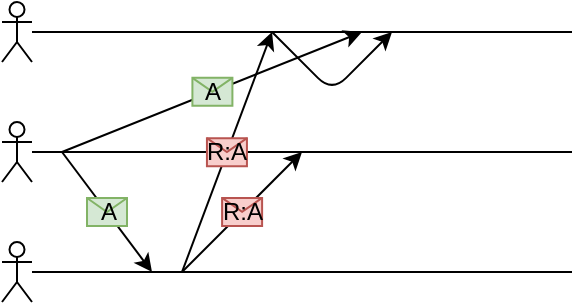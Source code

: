 <mxfile version="15.1.3" type="device" pages="4"><diagram id="aXL-fSnY1vCYU4t0eZZc" name="causal_inversion"><mxGraphModel dx="1106" dy="807" grid="1" gridSize="10" guides="1" tooltips="1" connect="1" arrows="1" fold="1" page="1" pageScale="1" pageWidth="583" pageHeight="413" math="0" shadow="0"><root><mxCell id="0"/><mxCell id="1" parent="0"/><mxCell id="RU27EEWxE5Kz_wKuUPTf-1" value="" style="group" parent="1" vertex="1" connectable="0"><mxGeometry x="30" y="70" width="285" height="150" as="geometry"/></mxCell><mxCell id="HOGQgftxvfHG-K1m0OaL-1" value="" style="endArrow=none;html=1;" parent="RU27EEWxE5Kz_wKuUPTf-1" edge="1"><mxGeometry width="50" height="50" relative="1" as="geometry"><mxPoint x="15" y="15" as="sourcePoint"/><mxPoint x="285" y="15" as="targetPoint"/></mxGeometry></mxCell><mxCell id="HOGQgftxvfHG-K1m0OaL-2" value="" style="endArrow=none;html=1;" parent="RU27EEWxE5Kz_wKuUPTf-1" edge="1"><mxGeometry width="50" height="50" relative="1" as="geometry"><mxPoint x="15" y="75" as="sourcePoint"/><mxPoint x="285" y="75" as="targetPoint"/></mxGeometry></mxCell><mxCell id="HOGQgftxvfHG-K1m0OaL-3" value="" style="endArrow=none;html=1;" parent="RU27EEWxE5Kz_wKuUPTf-1" edge="1"><mxGeometry width="50" height="50" relative="1" as="geometry"><mxPoint x="15" y="135" as="sourcePoint"/><mxPoint x="285" y="135" as="targetPoint"/></mxGeometry></mxCell><mxCell id="HOGQgftxvfHG-K1m0OaL-6" value="" style="shape=umlActor;verticalLabelPosition=bottom;verticalAlign=top;html=1;outlineConnect=0;" parent="RU27EEWxE5Kz_wKuUPTf-1" vertex="1"><mxGeometry width="15" height="30" as="geometry"/></mxCell><mxCell id="HOGQgftxvfHG-K1m0OaL-7" value="" style="shape=umlActor;verticalLabelPosition=bottom;verticalAlign=top;html=1;outlineConnect=0;" parent="RU27EEWxE5Kz_wKuUPTf-1" vertex="1"><mxGeometry y="120" width="15" height="30" as="geometry"/></mxCell><mxCell id="HOGQgftxvfHG-K1m0OaL-8" value="" style="shape=umlActor;verticalLabelPosition=bottom;verticalAlign=top;html=1;outlineConnect=0;" parent="RU27EEWxE5Kz_wKuUPTf-1" vertex="1"><mxGeometry y="60" width="15" height="30" as="geometry"/></mxCell><mxCell id="HOGQgftxvfHG-K1m0OaL-10" value="" style="endArrow=classic;html=1;" parent="RU27EEWxE5Kz_wKuUPTf-1" edge="1"><mxGeometry relative="1" as="geometry"><mxPoint x="30" y="75" as="sourcePoint"/><mxPoint x="180" y="15" as="targetPoint"/></mxGeometry></mxCell><mxCell id="HOGQgftxvfHG-K1m0OaL-11" value="A" style="shape=message;html=1;outlineConnect=0;fillColor=#d5e8d4;strokeColor=#82b366;" parent="HOGQgftxvfHG-K1m0OaL-10" vertex="1"><mxGeometry width="20" height="14" relative="1" as="geometry"><mxPoint x="-10" y="-7" as="offset"/></mxGeometry></mxCell><mxCell id="HOGQgftxvfHG-K1m0OaL-12" value="" style="endArrow=classic;html=1;" parent="RU27EEWxE5Kz_wKuUPTf-1" edge="1"><mxGeometry relative="1" as="geometry"><mxPoint x="30" y="75" as="sourcePoint"/><mxPoint x="75" y="135" as="targetPoint"/></mxGeometry></mxCell><mxCell id="HOGQgftxvfHG-K1m0OaL-13" value="A" style="shape=message;html=1;outlineConnect=0;fillColor=#d5e8d4;strokeColor=#82b366;" parent="HOGQgftxvfHG-K1m0OaL-12" vertex="1"><mxGeometry width="20" height="14" relative="1" as="geometry"><mxPoint x="-10" y="-7" as="offset"/></mxGeometry></mxCell><mxCell id="HOGQgftxvfHG-K1m0OaL-14" value="" style="endArrow=classic;html=1;" parent="RU27EEWxE5Kz_wKuUPTf-1" edge="1"><mxGeometry relative="1" as="geometry"><mxPoint x="90" y="135" as="sourcePoint"/><mxPoint x="150" y="75" as="targetPoint"/></mxGeometry></mxCell><mxCell id="HOGQgftxvfHG-K1m0OaL-15" value="R:A" style="shape=message;html=1;outlineConnect=0;fillColor=#f8cecc;strokeColor=#b85450;" parent="HOGQgftxvfHG-K1m0OaL-14" vertex="1"><mxGeometry width="20" height="14" relative="1" as="geometry"><mxPoint x="-10" y="-7" as="offset"/></mxGeometry></mxCell><mxCell id="HOGQgftxvfHG-K1m0OaL-16" value="" style="endArrow=classic;html=1;" parent="RU27EEWxE5Kz_wKuUPTf-1" edge="1"><mxGeometry relative="1" as="geometry"><mxPoint x="90" y="135" as="sourcePoint"/><mxPoint x="135" y="15" as="targetPoint"/></mxGeometry></mxCell><mxCell id="HOGQgftxvfHG-K1m0OaL-17" value="R:A" style="shape=message;html=1;outlineConnect=0;fillColor=#f8cecc;strokeColor=#b85450;" parent="HOGQgftxvfHG-K1m0OaL-16" vertex="1"><mxGeometry width="20" height="14" relative="1" as="geometry"><mxPoint x="-10" y="-7" as="offset"/></mxGeometry></mxCell><mxCell id="HOGQgftxvfHG-K1m0OaL-18" value="" style="endArrow=classic;html=1;" parent="RU27EEWxE5Kz_wKuUPTf-1" edge="1"><mxGeometry width="50" height="50" relative="1" as="geometry"><mxPoint x="135" y="15" as="sourcePoint"/><mxPoint x="195" y="15" as="targetPoint"/><Array as="points"><mxPoint x="165" y="45"/></Array></mxGeometry></mxCell></root></mxGraphModel></diagram><diagram id="L5-LpOZDYPyABEC0YGd6" name="state_machine_rep"><mxGraphModel dx="2066" dy="905" grid="1" gridSize="10" guides="1" tooltips="1" connect="1" arrows="1" fold="1" page="1" pageScale="1" pageWidth="583" pageHeight="413" math="0" shadow="0"><root><mxCell id="8Zw4oxYm0BEPTpI5ZilU-0"/><mxCell id="8Zw4oxYm0BEPTpI5ZilU-1" parent="8Zw4oxYm0BEPTpI5ZilU-0"/><mxCell id="UfHrrKTZPttFB0l99gCn-1" value="" style="shape=actor;whiteSpace=wrap;html=1;" parent="8Zw4oxYm0BEPTpI5ZilU-1" vertex="1"><mxGeometry x="30" y="20" width="25.333" height="38" as="geometry"/></mxCell><mxCell id="UfHrrKTZPttFB0l99gCn-2" value="" style="shape=actor;whiteSpace=wrap;html=1;" parent="8Zw4oxYm0BEPTpI5ZilU-1" vertex="1"><mxGeometry x="30" y="70.667" width="25.333" height="38" as="geometry"/></mxCell><mxCell id="UfHrrKTZPttFB0l99gCn-5" value="" style="shape=actor;whiteSpace=wrap;html=1;" parent="8Zw4oxYm0BEPTpI5ZilU-1" vertex="1"><mxGeometry x="30" y="121.017" width="25.333" height="38" as="geometry"/></mxCell><mxCell id="UfHrrKTZPttFB0l99gCn-6" value="" style="shape=actor;whiteSpace=wrap;html=1;" parent="8Zw4oxYm0BEPTpI5ZilU-1" vertex="1"><mxGeometry x="30" y="172" width="25.333" height="38" as="geometry"/></mxCell><mxCell id="UfHrrKTZPttFB0l99gCn-7" value="" style="shape=cylinder3;whiteSpace=wrap;boundedLbl=1;backgroundOutline=1;size=15;rotation=90;html=1;" parent="8Zw4oxYm0BEPTpI5ZilU-1" vertex="1"><mxGeometry x="176.933" y="64.333" width="38" height="120.333" as="geometry"/></mxCell><mxCell id="UfHrrKTZPttFB0l99gCn-8" value="" style="endArrow=classic;html=1;edgeStyle=entityRelationEdgeStyle;" parent="8Zw4oxYm0BEPTpI5ZilU-1" edge="1"><mxGeometry x="30" y="20" width="50" height="50" as="geometry"><mxPoint x="61.667" y="203.667" as="sourcePoint"/><mxPoint x="131.333" y="127.667" as="targetPoint"/></mxGeometry></mxCell><mxCell id="UfHrrKTZPttFB0l99gCn-9" value="" style="endArrow=classic;html=1;edgeStyle=entityRelationEdgeStyle;" parent="8Zw4oxYm0BEPTpI5ZilU-1" edge="1"><mxGeometry x="30" y="20" width="50" height="50" as="geometry"><mxPoint x="61.667" y="146.667" as="sourcePoint"/><mxPoint x="131.333" y="115" as="targetPoint"/></mxGeometry></mxCell><mxCell id="UfHrrKTZPttFB0l99gCn-10" value="" style="endArrow=classic;html=1;edgeStyle=entityRelationEdgeStyle;" parent="8Zw4oxYm0BEPTpI5ZilU-1" edge="1"><mxGeometry x="30" y="20" width="50" height="50" as="geometry"><mxPoint x="61.667" y="89.667" as="sourcePoint"/><mxPoint x="131.333" y="134" as="targetPoint"/></mxGeometry></mxCell><mxCell id="UfHrrKTZPttFB0l99gCn-11" value="" style="endArrow=classic;html=1;edgeStyle=entityRelationEdgeStyle;" parent="8Zw4oxYm0BEPTpI5ZilU-1" edge="1"><mxGeometry x="30" y="20" width="50" height="50" as="geometry"><mxPoint x="61.667" y="45.333" as="sourcePoint"/><mxPoint x="131.333" y="121.333" as="targetPoint"/></mxGeometry></mxCell><mxCell id="UfHrrKTZPttFB0l99gCn-22" value="" style="html=1;verticalLabelPosition=bottom;align=center;labelBackgroundColor=#ffffff;verticalAlign=top;strokeWidth=2;strokeColor=#b85450;shadow=0;dashed=0;shape=mxgraph.ios7.icons.mail;fillColor=#f8cecc;" parent="8Zw4oxYm0BEPTpI5ZilU-1" vertex="1"><mxGeometry x="70" y="100" width="20" height="8.67" as="geometry"/></mxCell><mxCell id="UfHrrKTZPttFB0l99gCn-23" value="" style="html=1;verticalLabelPosition=bottom;align=center;labelBackgroundColor=#ffffff;verticalAlign=top;strokeWidth=2;strokeColor=#d79b00;shadow=0;dashed=0;shape=mxgraph.ios7.icons.mail;fillColor=#ffe6cc;" parent="8Zw4oxYm0BEPTpI5ZilU-1" vertex="1"><mxGeometry x="100" y="49.33" width="20" height="8.67" as="geometry"/></mxCell><mxCell id="UfHrrKTZPttFB0l99gCn-25" value="" style="html=1;verticalLabelPosition=bottom;align=center;labelBackgroundColor=#ffffff;verticalAlign=top;strokeWidth=2;strokeColor=#82b366;shadow=0;dashed=0;shape=mxgraph.ios7.icons.mail;fillColor=#d5e8d4;" parent="8Zw4oxYm0BEPTpI5ZilU-1" vertex="1"><mxGeometry x="70" y="150.35" width="20" height="8.67" as="geometry"/></mxCell><mxCell id="UfHrrKTZPttFB0l99gCn-26" value="" style="html=1;verticalLabelPosition=bottom;align=center;labelBackgroundColor=#ffffff;verticalAlign=top;strokeWidth=2;strokeColor=#0080F0;shadow=0;dashed=0;shape=mxgraph.ios7.icons.mail;" parent="8Zw4oxYm0BEPTpI5ZilU-1" vertex="1"><mxGeometry x="100" y="172" width="20" height="8.67" as="geometry"/></mxCell><mxCell id="UfHrrKTZPttFB0l99gCn-27" value="" style="html=1;verticalLabelPosition=bottom;align=center;labelBackgroundColor=#ffffff;verticalAlign=top;strokeWidth=2;strokeColor=#0080F0;shadow=0;dashed=0;shape=mxgraph.ios7.icons.mail;" parent="8Zw4oxYm0BEPTpI5ZilU-1" vertex="1"><mxGeometry x="340" y="120.17" width="20" height="8.67" as="geometry"/></mxCell><mxCell id="UfHrrKTZPttFB0l99gCn-28" value="" style="html=1;verticalLabelPosition=bottom;align=center;labelBackgroundColor=#ffffff;verticalAlign=top;strokeWidth=2;strokeColor=#82b366;shadow=0;dashed=0;shape=mxgraph.ios7.icons.mail;fillColor=#d5e8d4;" parent="8Zw4oxYm0BEPTpI5ZilU-1" vertex="1"><mxGeometry x="310" y="121.02" width="20" height="8.67" as="geometry"/></mxCell><mxCell id="UfHrrKTZPttFB0l99gCn-29" value="" style="html=1;verticalLabelPosition=bottom;align=center;labelBackgroundColor=#ffffff;verticalAlign=top;strokeWidth=2;strokeColor=#b85450;shadow=0;dashed=0;shape=mxgraph.ios7.icons.mail;fillColor=#f8cecc;" parent="8Zw4oxYm0BEPTpI5ZilU-1" vertex="1"><mxGeometry x="250" y="120.17" width="20" height="8.67" as="geometry"/></mxCell><mxCell id="UfHrrKTZPttFB0l99gCn-30" value="" style="html=1;verticalLabelPosition=bottom;align=center;labelBackgroundColor=#ffffff;verticalAlign=top;strokeWidth=2;strokeColor=#d79b00;shadow=0;dashed=0;shape=mxgraph.ios7.icons.mail;fillColor=#ffe6cc;" parent="8Zw4oxYm0BEPTpI5ZilU-1" vertex="1"><mxGeometry x="280" y="121.02" width="20" height="8.67" as="geometry"/></mxCell><mxCell id="UfHrrKTZPttFB0l99gCn-61" value="" style="group" parent="8Zw4oxYm0BEPTpI5ZilU-1" vertex="1" connectable="0"><mxGeometry x="480" y="180" width="67.92" height="78" as="geometry"/></mxCell><mxCell id="UfHrrKTZPttFB0l99gCn-37" value="" style="ellipse;strokeWidth=1;strokeColor=#66FF66;container=0;" parent="UfHrrKTZPttFB0l99gCn-61" vertex="1"><mxGeometry x="28.483" width="13.146" height="13.146" as="geometry"/></mxCell><mxCell id="UfHrrKTZPttFB0l99gCn-38" value="" style="ellipse;html=1;shape=endState;strokeColor=#66FF66;container=0;" parent="UfHrrKTZPttFB0l99gCn-61" vertex="1"><mxGeometry x="30.674" y="64.854" width="13.146" height="13.146" as="geometry"/></mxCell><mxCell id="UfHrrKTZPttFB0l99gCn-39" value="" style="ellipse;strokeColor=#66FF66;container=0;" parent="UfHrrKTZPttFB0l99gCn-61" vertex="1"><mxGeometry x="28.483" y="25.416" width="13.146" height="13.146" as="geometry"/></mxCell><mxCell id="UfHrrKTZPttFB0l99gCn-40" style="rounded=0;orthogonalLoop=1;jettySize=auto;html=1;exitX=0.5;exitY=1;exitDx=0;exitDy=0;entryX=0.5;entryY=0;entryDx=0;entryDy=0;strokeWidth=1;strokeColor=#66FF66;" parent="UfHrrKTZPttFB0l99gCn-61" source="UfHrrKTZPttFB0l99gCn-37" target="UfHrrKTZPttFB0l99gCn-39" edge="1"><mxGeometry as="geometry"/></mxCell><mxCell id="UfHrrKTZPttFB0l99gCn-41" value="" style="ellipse;strokeColor=#66FF66;container=0;" parent="UfHrrKTZPttFB0l99gCn-61" vertex="1"><mxGeometry y="34.18" width="13.146" height="13.146" as="geometry"/></mxCell><mxCell id="UfHrrKTZPttFB0l99gCn-42" style="edgeStyle=none;rounded=0;orthogonalLoop=1;jettySize=auto;html=1;exitX=0;exitY=0.5;exitDx=0;exitDy=0;entryX=1;entryY=0.5;entryDx=0;entryDy=0;strokeWidth=1;strokeColor=#66FF66;" parent="UfHrrKTZPttFB0l99gCn-61" source="UfHrrKTZPttFB0l99gCn-39" target="UfHrrKTZPttFB0l99gCn-41" edge="1"><mxGeometry as="geometry"/></mxCell><mxCell id="UfHrrKTZPttFB0l99gCn-47" style="edgeStyle=none;rounded=0;orthogonalLoop=1;jettySize=auto;html=1;exitX=1;exitY=1;exitDx=0;exitDy=0;entryX=0;entryY=0.5;entryDx=0;entryDy=0;strokeWidth=1;strokeColor=#66FF66;" parent="UfHrrKTZPttFB0l99gCn-61" source="UfHrrKTZPttFB0l99gCn-43" target="UfHrrKTZPttFB0l99gCn-38" edge="1"><mxGeometry as="geometry"/></mxCell><mxCell id="UfHrrKTZPttFB0l99gCn-43" value="" style="ellipse;strokeColor=#66FF66;container=0;" parent="UfHrrKTZPttFB0l99gCn-61" vertex="1"><mxGeometry x="4.382" y="56.09" width="13.146" height="13.146" as="geometry"/></mxCell><mxCell id="UfHrrKTZPttFB0l99gCn-44" style="edgeStyle=none;rounded=0;orthogonalLoop=1;jettySize=auto;html=1;exitX=0.5;exitY=1;exitDx=0;exitDy=0;entryX=0.5;entryY=0;entryDx=0;entryDy=0;strokeWidth=1;strokeColor=#66FF66;" parent="UfHrrKTZPttFB0l99gCn-61" source="UfHrrKTZPttFB0l99gCn-41" target="UfHrrKTZPttFB0l99gCn-43" edge="1"><mxGeometry as="geometry"/></mxCell><mxCell id="UfHrrKTZPttFB0l99gCn-48" style="edgeStyle=none;rounded=0;orthogonalLoop=1;jettySize=auto;html=1;exitX=0.5;exitY=1;exitDx=0;exitDy=0;entryX=0.5;entryY=0;entryDx=0;entryDy=0;strokeWidth=1;strokeColor=#66FF66;" parent="UfHrrKTZPttFB0l99gCn-61" source="UfHrrKTZPttFB0l99gCn-45" target="UfHrrKTZPttFB0l99gCn-38" edge="1"><mxGeometry as="geometry"/></mxCell><mxCell id="UfHrrKTZPttFB0l99gCn-45" value="" style="ellipse;strokeColor=#66FF66;container=0;" parent="UfHrrKTZPttFB0l99gCn-61" vertex="1"><mxGeometry x="30.674" y="42.944" width="13.146" height="13.146" as="geometry"/></mxCell><mxCell id="UfHrrKTZPttFB0l99gCn-46" style="edgeStyle=none;rounded=0;orthogonalLoop=1;jettySize=auto;html=1;exitX=1;exitY=0.5;exitDx=0;exitDy=0;entryX=0;entryY=0.5;entryDx=0;entryDy=0;strokeWidth=1;strokeColor=#66FF66;" parent="UfHrrKTZPttFB0l99gCn-61" source="UfHrrKTZPttFB0l99gCn-41" target="UfHrrKTZPttFB0l99gCn-45" edge="1"><mxGeometry as="geometry"/></mxCell><mxCell id="UfHrrKTZPttFB0l99gCn-54" style="edgeStyle=orthogonalEdgeStyle;rounded=0;orthogonalLoop=1;jettySize=auto;html=1;exitX=1;exitY=0;exitDx=0;exitDy=0;entryX=1;entryY=0;entryDx=0;entryDy=0;strokeWidth=1;curved=1;strokeColor=#66FF66;" parent="UfHrrKTZPttFB0l99gCn-61" source="UfHrrKTZPttFB0l99gCn-49" target="UfHrrKTZPttFB0l99gCn-39" edge="1"><mxGeometry as="geometry"><Array as="points"><mxPoint x="66.167" y="27.169"/></Array></mxGeometry></mxCell><mxCell id="UfHrrKTZPttFB0l99gCn-49" value="" style="ellipse;strokeColor=#66FF66;container=0;" parent="UfHrrKTZPttFB0l99gCn-61" vertex="1"><mxGeometry x="54.774" y="51.708" width="13.146" height="13.146" as="geometry"/></mxCell><mxCell id="UfHrrKTZPttFB0l99gCn-52" style="edgeStyle=orthogonalEdgeStyle;curved=1;rounded=0;orthogonalLoop=1;jettySize=auto;html=1;exitX=1;exitY=0.5;exitDx=0;exitDy=0;entryX=0.5;entryY=0;entryDx=0;entryDy=0;strokeWidth=1;strokeColor=#66FF66;" parent="UfHrrKTZPttFB0l99gCn-61" source="UfHrrKTZPttFB0l99gCn-39" target="UfHrrKTZPttFB0l99gCn-49" edge="1"><mxGeometry as="geometry"/></mxCell><mxCell id="UfHrrKTZPttFB0l99gCn-51" style="rounded=0;orthogonalLoop=1;jettySize=auto;html=1;exitX=1;exitY=1;exitDx=0;exitDy=0;entryX=0;entryY=0.5;entryDx=0;entryDy=0;strokeWidth=1;strokeColor=#66FF66;" parent="UfHrrKTZPttFB0l99gCn-61" source="UfHrrKTZPttFB0l99gCn-45" target="UfHrrKTZPttFB0l99gCn-49" edge="1"><mxGeometry as="geometry"/></mxCell><mxCell id="UfHrrKTZPttFB0l99gCn-50" style="edgeStyle=orthogonalEdgeStyle;rounded=0;orthogonalLoop=1;jettySize=auto;html=1;exitX=1;exitY=0.5;exitDx=0;exitDy=0;entryX=1;entryY=0;entryDx=0;entryDy=0;strokeWidth=1;curved=1;strokeColor=#66FF66;" parent="UfHrrKTZPttFB0l99gCn-61" source="UfHrrKTZPttFB0l99gCn-45" target="UfHrrKTZPttFB0l99gCn-45" edge="1"><mxGeometry as="geometry"><Array as="points"><mxPoint x="52.583" y="49.517"/><mxPoint x="52.583" y="44.697"/></Array></mxGeometry></mxCell><mxCell id="UfHrrKTZPttFB0l99gCn-99" value="" style="group" parent="8Zw4oxYm0BEPTpI5ZilU-1" vertex="1" connectable="0"><mxGeometry x="480" y="90" width="67.92" height="78" as="geometry"/></mxCell><mxCell id="UfHrrKTZPttFB0l99gCn-64" value="" style="ellipse;strokeWidth=1;container=0;strokeColor=#FF0D1D;" parent="UfHrrKTZPttFB0l99gCn-99" vertex="1"><mxGeometry x="28.483" width="13.146" height="13.146" as="geometry"/></mxCell><mxCell id="UfHrrKTZPttFB0l99gCn-65" value="" style="ellipse;html=1;shape=endState;container=0;strokeColor=#FF0D1D;" parent="UfHrrKTZPttFB0l99gCn-99" vertex="1"><mxGeometry x="30.674" y="64.854" width="13.146" height="13.146" as="geometry"/></mxCell><mxCell id="UfHrrKTZPttFB0l99gCn-66" value="" style="ellipse;container=0;strokeColor=#FF0D1D;" parent="UfHrrKTZPttFB0l99gCn-99" vertex="1"><mxGeometry x="28.483" y="25.416" width="13.146" height="13.146" as="geometry"/></mxCell><mxCell id="UfHrrKTZPttFB0l99gCn-67" style="rounded=0;orthogonalLoop=1;jettySize=auto;html=1;exitX=0.5;exitY=1;exitDx=0;exitDy=0;entryX=0.5;entryY=0;entryDx=0;entryDy=0;strokeWidth=1;strokeColor=#FF0D1D;" parent="UfHrrKTZPttFB0l99gCn-99" source="UfHrrKTZPttFB0l99gCn-64" target="UfHrrKTZPttFB0l99gCn-66" edge="1"><mxGeometry as="geometry"/></mxCell><mxCell id="UfHrrKTZPttFB0l99gCn-68" value="" style="ellipse;container=0;strokeColor=#FF0D1D;" parent="UfHrrKTZPttFB0l99gCn-99" vertex="1"><mxGeometry y="34.18" width="13.146" height="13.146" as="geometry"/></mxCell><mxCell id="UfHrrKTZPttFB0l99gCn-69" style="edgeStyle=none;rounded=0;orthogonalLoop=1;jettySize=auto;html=1;exitX=0;exitY=0.5;exitDx=0;exitDy=0;entryX=1;entryY=0.5;entryDx=0;entryDy=0;strokeWidth=1;strokeColor=#FF0D1D;" parent="UfHrrKTZPttFB0l99gCn-99" source="UfHrrKTZPttFB0l99gCn-66" target="UfHrrKTZPttFB0l99gCn-68" edge="1"><mxGeometry as="geometry"/></mxCell><mxCell id="UfHrrKTZPttFB0l99gCn-70" style="edgeStyle=none;rounded=0;orthogonalLoop=1;jettySize=auto;html=1;exitX=1;exitY=1;exitDx=0;exitDy=0;entryX=0;entryY=0.5;entryDx=0;entryDy=0;strokeWidth=1;strokeColor=#FF0D1D;" parent="UfHrrKTZPttFB0l99gCn-99" source="UfHrrKTZPttFB0l99gCn-71" target="UfHrrKTZPttFB0l99gCn-65" edge="1"><mxGeometry as="geometry"/></mxCell><mxCell id="UfHrrKTZPttFB0l99gCn-71" value="" style="ellipse;container=0;strokeColor=#FF0D1D;" parent="UfHrrKTZPttFB0l99gCn-99" vertex="1"><mxGeometry x="4.382" y="56.09" width="13.146" height="13.146" as="geometry"/></mxCell><mxCell id="UfHrrKTZPttFB0l99gCn-72" style="edgeStyle=none;rounded=0;orthogonalLoop=1;jettySize=auto;html=1;exitX=0.5;exitY=1;exitDx=0;exitDy=0;entryX=0.5;entryY=0;entryDx=0;entryDy=0;strokeWidth=1;strokeColor=#FF0D1D;" parent="UfHrrKTZPttFB0l99gCn-99" source="UfHrrKTZPttFB0l99gCn-68" target="UfHrrKTZPttFB0l99gCn-71" edge="1"><mxGeometry as="geometry"/></mxCell><mxCell id="UfHrrKTZPttFB0l99gCn-73" style="edgeStyle=none;rounded=0;orthogonalLoop=1;jettySize=auto;html=1;exitX=0.5;exitY=1;exitDx=0;exitDy=0;entryX=0.5;entryY=0;entryDx=0;entryDy=0;strokeWidth=1;strokeColor=#FF0D1D;" parent="UfHrrKTZPttFB0l99gCn-99" source="UfHrrKTZPttFB0l99gCn-74" target="UfHrrKTZPttFB0l99gCn-65" edge="1"><mxGeometry as="geometry"/></mxCell><mxCell id="UfHrrKTZPttFB0l99gCn-74" value="" style="ellipse;container=0;strokeColor=#FF0D1D;" parent="UfHrrKTZPttFB0l99gCn-99" vertex="1"><mxGeometry x="30.674" y="42.944" width="13.146" height="13.146" as="geometry"/></mxCell><mxCell id="UfHrrKTZPttFB0l99gCn-75" style="edgeStyle=none;rounded=0;orthogonalLoop=1;jettySize=auto;html=1;exitX=1;exitY=0.5;exitDx=0;exitDy=0;entryX=0;entryY=0.5;entryDx=0;entryDy=0;strokeWidth=1;strokeColor=#FF0D1D;" parent="UfHrrKTZPttFB0l99gCn-99" source="UfHrrKTZPttFB0l99gCn-68" target="UfHrrKTZPttFB0l99gCn-74" edge="1"><mxGeometry as="geometry"/></mxCell><mxCell id="UfHrrKTZPttFB0l99gCn-76" style="edgeStyle=orthogonalEdgeStyle;rounded=0;orthogonalLoop=1;jettySize=auto;html=1;exitX=1;exitY=0;exitDx=0;exitDy=0;entryX=1;entryY=0;entryDx=0;entryDy=0;strokeWidth=1;curved=1;strokeColor=#FF0D1D;" parent="UfHrrKTZPttFB0l99gCn-99" source="UfHrrKTZPttFB0l99gCn-77" target="UfHrrKTZPttFB0l99gCn-66" edge="1"><mxGeometry as="geometry"><Array as="points"><mxPoint x="66.167" y="27.169"/></Array></mxGeometry></mxCell><mxCell id="UfHrrKTZPttFB0l99gCn-77" value="" style="ellipse;container=0;strokeColor=#FF0D1D;" parent="UfHrrKTZPttFB0l99gCn-99" vertex="1"><mxGeometry x="54.774" y="51.708" width="13.146" height="13.146" as="geometry"/></mxCell><mxCell id="UfHrrKTZPttFB0l99gCn-78" style="edgeStyle=orthogonalEdgeStyle;curved=1;rounded=0;orthogonalLoop=1;jettySize=auto;html=1;exitX=1;exitY=0.5;exitDx=0;exitDy=0;entryX=0.5;entryY=0;entryDx=0;entryDy=0;strokeWidth=1;strokeColor=#FF0D1D;" parent="UfHrrKTZPttFB0l99gCn-99" source="UfHrrKTZPttFB0l99gCn-66" target="UfHrrKTZPttFB0l99gCn-77" edge="1"><mxGeometry as="geometry"/></mxCell><mxCell id="UfHrrKTZPttFB0l99gCn-79" style="rounded=0;orthogonalLoop=1;jettySize=auto;html=1;exitX=1;exitY=1;exitDx=0;exitDy=0;entryX=0;entryY=0.5;entryDx=0;entryDy=0;strokeWidth=1;strokeColor=#FF0D1D;" parent="UfHrrKTZPttFB0l99gCn-99" source="UfHrrKTZPttFB0l99gCn-74" target="UfHrrKTZPttFB0l99gCn-77" edge="1"><mxGeometry as="geometry"/></mxCell><mxCell id="UfHrrKTZPttFB0l99gCn-80" style="edgeStyle=orthogonalEdgeStyle;rounded=0;orthogonalLoop=1;jettySize=auto;html=1;exitX=1;exitY=0.5;exitDx=0;exitDy=0;entryX=1;entryY=0;entryDx=0;entryDy=0;strokeWidth=1;curved=1;strokeColor=#FF0D1D;" parent="UfHrrKTZPttFB0l99gCn-99" source="UfHrrKTZPttFB0l99gCn-74" target="UfHrrKTZPttFB0l99gCn-74" edge="1"><mxGeometry as="geometry"><Array as="points"><mxPoint x="52.583" y="49.517"/><mxPoint x="52.583" y="44.697"/></Array></mxGeometry></mxCell><mxCell id="UfHrrKTZPttFB0l99gCn-82" value="" style="ellipse;strokeWidth=1;container=0;strokeColor=#3333FF;" parent="8Zw4oxYm0BEPTpI5ZilU-1" vertex="1"><mxGeometry x="508.483" width="13.146" height="13.146" as="geometry"/></mxCell><mxCell id="UfHrrKTZPttFB0l99gCn-83" value="" style="ellipse;html=1;shape=endState;container=0;strokeColor=#3333FF;" parent="8Zw4oxYm0BEPTpI5ZilU-1" vertex="1"><mxGeometry x="510.674" y="64.854" width="13.146" height="13.146" as="geometry"/></mxCell><mxCell id="UfHrrKTZPttFB0l99gCn-84" value="" style="ellipse;container=0;strokeColor=#3333FF;" parent="8Zw4oxYm0BEPTpI5ZilU-1" vertex="1"><mxGeometry x="508.483" y="25.416" width="13.146" height="13.146" as="geometry"/></mxCell><mxCell id="UfHrrKTZPttFB0l99gCn-85" style="rounded=0;orthogonalLoop=1;jettySize=auto;html=1;exitX=0.5;exitY=1;exitDx=0;exitDy=0;entryX=0.5;entryY=0;entryDx=0;entryDy=0;strokeWidth=1;strokeColor=#3333FF;" parent="8Zw4oxYm0BEPTpI5ZilU-1" source="UfHrrKTZPttFB0l99gCn-82" target="UfHrrKTZPttFB0l99gCn-84" edge="1"><mxGeometry x="480" as="geometry"/></mxCell><mxCell id="UfHrrKTZPttFB0l99gCn-86" value="" style="ellipse;container=0;strokeColor=#3333FF;" parent="8Zw4oxYm0BEPTpI5ZilU-1" vertex="1"><mxGeometry x="480" y="34.18" width="13.146" height="13.146" as="geometry"/></mxCell><mxCell id="UfHrrKTZPttFB0l99gCn-87" style="edgeStyle=none;rounded=0;orthogonalLoop=1;jettySize=auto;html=1;exitX=0;exitY=0.5;exitDx=0;exitDy=0;entryX=1;entryY=0.5;entryDx=0;entryDy=0;strokeWidth=1;strokeColor=#3333FF;" parent="8Zw4oxYm0BEPTpI5ZilU-1" source="UfHrrKTZPttFB0l99gCn-84" target="UfHrrKTZPttFB0l99gCn-86" edge="1"><mxGeometry x="480" as="geometry"/></mxCell><mxCell id="UfHrrKTZPttFB0l99gCn-88" style="edgeStyle=none;rounded=0;orthogonalLoop=1;jettySize=auto;html=1;exitX=1;exitY=1;exitDx=0;exitDy=0;entryX=0;entryY=0.5;entryDx=0;entryDy=0;strokeWidth=1;strokeColor=#3333FF;" parent="8Zw4oxYm0BEPTpI5ZilU-1" source="UfHrrKTZPttFB0l99gCn-89" target="UfHrrKTZPttFB0l99gCn-83" edge="1"><mxGeometry x="480" as="geometry"/></mxCell><mxCell id="UfHrrKTZPttFB0l99gCn-89" value="" style="ellipse;container=0;strokeColor=#3333FF;" parent="8Zw4oxYm0BEPTpI5ZilU-1" vertex="1"><mxGeometry x="484.382" y="56.09" width="13.146" height="13.146" as="geometry"/></mxCell><mxCell id="UfHrrKTZPttFB0l99gCn-90" style="edgeStyle=none;rounded=0;orthogonalLoop=1;jettySize=auto;html=1;exitX=0.5;exitY=1;exitDx=0;exitDy=0;entryX=0.5;entryY=0;entryDx=0;entryDy=0;strokeWidth=1;strokeColor=#3333FF;" parent="8Zw4oxYm0BEPTpI5ZilU-1" source="UfHrrKTZPttFB0l99gCn-86" target="UfHrrKTZPttFB0l99gCn-89" edge="1"><mxGeometry x="480" as="geometry"/></mxCell><mxCell id="UfHrrKTZPttFB0l99gCn-91" style="edgeStyle=none;rounded=0;orthogonalLoop=1;jettySize=auto;html=1;exitX=0.5;exitY=1;exitDx=0;exitDy=0;entryX=0.5;entryY=0;entryDx=0;entryDy=0;strokeWidth=1;strokeColor=#3333FF;" parent="8Zw4oxYm0BEPTpI5ZilU-1" source="UfHrrKTZPttFB0l99gCn-92" target="UfHrrKTZPttFB0l99gCn-83" edge="1"><mxGeometry x="480" as="geometry"/></mxCell><mxCell id="UfHrrKTZPttFB0l99gCn-92" value="" style="ellipse;container=0;strokeColor=#3333FF;" parent="8Zw4oxYm0BEPTpI5ZilU-1" vertex="1"><mxGeometry x="510.674" y="42.944" width="13.146" height="13.146" as="geometry"/></mxCell><mxCell id="UfHrrKTZPttFB0l99gCn-93" style="edgeStyle=none;rounded=0;orthogonalLoop=1;jettySize=auto;html=1;exitX=1;exitY=0.5;exitDx=0;exitDy=0;entryX=0;entryY=0.5;entryDx=0;entryDy=0;strokeWidth=1;strokeColor=#3333FF;" parent="8Zw4oxYm0BEPTpI5ZilU-1" source="UfHrrKTZPttFB0l99gCn-86" target="UfHrrKTZPttFB0l99gCn-92" edge="1"><mxGeometry x="480" as="geometry"/></mxCell><mxCell id="UfHrrKTZPttFB0l99gCn-94" style="edgeStyle=orthogonalEdgeStyle;rounded=0;orthogonalLoop=1;jettySize=auto;html=1;exitX=1;exitY=0;exitDx=0;exitDy=0;entryX=1;entryY=0;entryDx=0;entryDy=0;strokeWidth=1;curved=1;strokeColor=#3333FF;" parent="8Zw4oxYm0BEPTpI5ZilU-1" source="UfHrrKTZPttFB0l99gCn-95" target="UfHrrKTZPttFB0l99gCn-84" edge="1"><mxGeometry x="480" as="geometry"><Array as="points"><mxPoint x="546.167" y="27.169"/></Array></mxGeometry></mxCell><mxCell id="UfHrrKTZPttFB0l99gCn-95" value="" style="ellipse;container=0;strokeColor=#3333FF;" parent="8Zw4oxYm0BEPTpI5ZilU-1" vertex="1"><mxGeometry x="534.774" y="51.708" width="13.146" height="13.146" as="geometry"/></mxCell><mxCell id="UfHrrKTZPttFB0l99gCn-96" style="edgeStyle=orthogonalEdgeStyle;curved=1;rounded=0;orthogonalLoop=1;jettySize=auto;html=1;exitX=1;exitY=0.5;exitDx=0;exitDy=0;entryX=0.5;entryY=0;entryDx=0;entryDy=0;strokeWidth=1;strokeColor=#3333FF;" parent="8Zw4oxYm0BEPTpI5ZilU-1" source="UfHrrKTZPttFB0l99gCn-84" target="UfHrrKTZPttFB0l99gCn-95" edge="1"><mxGeometry x="480" as="geometry"/></mxCell><mxCell id="UfHrrKTZPttFB0l99gCn-97" style="rounded=0;orthogonalLoop=1;jettySize=auto;html=1;exitX=1;exitY=1;exitDx=0;exitDy=0;entryX=0;entryY=0.5;entryDx=0;entryDy=0;strokeWidth=1;strokeColor=#3333FF;" parent="8Zw4oxYm0BEPTpI5ZilU-1" source="UfHrrKTZPttFB0l99gCn-92" target="UfHrrKTZPttFB0l99gCn-95" edge="1"><mxGeometry x="480" as="geometry"/></mxCell><mxCell id="UfHrrKTZPttFB0l99gCn-98" style="edgeStyle=orthogonalEdgeStyle;rounded=0;orthogonalLoop=1;jettySize=auto;html=1;exitX=1;exitY=0.5;exitDx=0;exitDy=0;entryX=1;entryY=0;entryDx=0;entryDy=0;strokeWidth=1;curved=1;strokeColor=#3333FF;" parent="8Zw4oxYm0BEPTpI5ZilU-1" source="UfHrrKTZPttFB0l99gCn-92" target="UfHrrKTZPttFB0l99gCn-92" edge="1"><mxGeometry x="480" as="geometry"><Array as="points"><mxPoint x="532.583" y="49.517"/><mxPoint x="532.583" y="44.697"/></Array></mxGeometry></mxCell><mxCell id="UfHrrKTZPttFB0l99gCn-31" value="" style="endArrow=classic;html=1;strokeWidth=2;edgeStyle=entityRelationEdgeStyle;" parent="8Zw4oxYm0BEPTpI5ZilU-1" edge="1"><mxGeometry x="370" y="80" width="50" height="50" as="geometry"><mxPoint x="370" y="129.5" as="sourcePoint"/><mxPoint x="470" y="40" as="targetPoint"/></mxGeometry></mxCell><mxCell id="UfHrrKTZPttFB0l99gCn-32" value="" style="endArrow=classic;html=1;strokeWidth=2;edgeStyle=entityRelationEdgeStyle;" parent="8Zw4oxYm0BEPTpI5ZilU-1" edge="1"><mxGeometry x="370" y="80" width="50" height="50" as="geometry"><mxPoint x="370" y="129.5" as="sourcePoint"/><mxPoint x="470" y="130" as="targetPoint"/></mxGeometry></mxCell><mxCell id="UfHrrKTZPttFB0l99gCn-34" value="" style="endArrow=classic;html=1;strokeWidth=2;edgeStyle=entityRelationEdgeStyle;" parent="8Zw4oxYm0BEPTpI5ZilU-1" edge="1"><mxGeometry x="370" y="80" width="50" height="50" as="geometry"><mxPoint x="370" y="129.5" as="sourcePoint"/><mxPoint x="470" y="220" as="targetPoint"/></mxGeometry></mxCell><mxCell id="-f05hxSjj-Bpgi3GwOW_-0" value="Multicast&lt;br&gt;Totalmente&lt;br&gt;Ordenado" style="text;html=1;align=center;verticalAlign=middle;resizable=0;points=[];autosize=1;" parent="8Zw4oxYm0BEPTpI5ZilU-1" vertex="1"><mxGeometry x="144.93" y="100.36" width="70" height="50" as="geometry"/></mxCell></root></mxGraphModel></diagram><diagram id="QiaAmuItz4-xj3PQ5Un0" name="causal ordering"><mxGraphModel dx="1106" dy="807" grid="1" gridSize="10" guides="1" tooltips="1" connect="1" arrows="1" fold="1" page="1" pageScale="1" pageWidth="850" pageHeight="1100" math="0" shadow="0"><root><mxCell id="CZyj1oqpwhwA5ngtoL-u-0"/><mxCell id="CZyj1oqpwhwA5ngtoL-u-1" parent="CZyj1oqpwhwA5ngtoL-u-0"/><mxCell id="CZyj1oqpwhwA5ngtoL-u-2" value="" style="group" parent="CZyj1oqpwhwA5ngtoL-u-1" vertex="1" connectable="0"><mxGeometry x="30" y="70" width="285" height="150" as="geometry"/></mxCell><mxCell id="CZyj1oqpwhwA5ngtoL-u-3" value="" style="endArrow=none;html=1;" parent="CZyj1oqpwhwA5ngtoL-u-2" edge="1"><mxGeometry width="50" height="50" relative="1" as="geometry"><mxPoint x="15" y="15" as="sourcePoint"/><mxPoint x="285" y="15" as="targetPoint"/></mxGeometry></mxCell><mxCell id="CZyj1oqpwhwA5ngtoL-u-4" value="" style="endArrow=none;html=1;" parent="CZyj1oqpwhwA5ngtoL-u-2" edge="1"><mxGeometry width="50" height="50" relative="1" as="geometry"><mxPoint x="15" y="75" as="sourcePoint"/><mxPoint x="285" y="75" as="targetPoint"/></mxGeometry></mxCell><mxCell id="CZyj1oqpwhwA5ngtoL-u-5" value="" style="endArrow=none;html=1;" parent="CZyj1oqpwhwA5ngtoL-u-2" edge="1"><mxGeometry width="50" height="50" relative="1" as="geometry"><mxPoint x="15" y="135" as="sourcePoint"/><mxPoint x="285" y="135" as="targetPoint"/></mxGeometry></mxCell><mxCell id="CZyj1oqpwhwA5ngtoL-u-6" value="" style="shape=umlActor;verticalLabelPosition=bottom;verticalAlign=top;html=1;outlineConnect=0;" parent="CZyj1oqpwhwA5ngtoL-u-2" vertex="1"><mxGeometry width="15" height="30" as="geometry"/></mxCell><mxCell id="CZyj1oqpwhwA5ngtoL-u-7" value="" style="shape=umlActor;verticalLabelPosition=bottom;verticalAlign=top;html=1;outlineConnect=0;" parent="CZyj1oqpwhwA5ngtoL-u-2" vertex="1"><mxGeometry y="120" width="15" height="30" as="geometry"/></mxCell><mxCell id="CZyj1oqpwhwA5ngtoL-u-8" value="" style="shape=umlActor;verticalLabelPosition=bottom;verticalAlign=top;html=1;outlineConnect=0;" parent="CZyj1oqpwhwA5ngtoL-u-2" vertex="1"><mxGeometry y="60" width="15" height="30" as="geometry"/></mxCell><mxCell id="CZyj1oqpwhwA5ngtoL-u-9" value="" style="endArrow=classic;html=1;" parent="CZyj1oqpwhwA5ngtoL-u-2" edge="1"><mxGeometry relative="1" as="geometry"><mxPoint x="30" y="75" as="sourcePoint"/><mxPoint x="180" y="15" as="targetPoint"/></mxGeometry></mxCell><mxCell id="CZyj1oqpwhwA5ngtoL-u-10" value="A" style="shape=message;html=1;outlineConnect=0;fillColor=#d5e8d4;strokeColor=#82b366;" parent="CZyj1oqpwhwA5ngtoL-u-9" vertex="1"><mxGeometry width="20" height="14" relative="1" as="geometry"><mxPoint x="-10" y="-7" as="offset"/></mxGeometry></mxCell><mxCell id="CZyj1oqpwhwA5ngtoL-u-11" value="" style="endArrow=classic;html=1;" parent="CZyj1oqpwhwA5ngtoL-u-2" edge="1"><mxGeometry relative="1" as="geometry"><mxPoint x="30" y="75" as="sourcePoint"/><mxPoint x="75" y="135" as="targetPoint"/></mxGeometry></mxCell><mxCell id="CZyj1oqpwhwA5ngtoL-u-12" value="A" style="shape=message;html=1;outlineConnect=0;fillColor=#d5e8d4;strokeColor=#82b366;" parent="CZyj1oqpwhwA5ngtoL-u-11" vertex="1"><mxGeometry width="20" height="14" relative="1" as="geometry"><mxPoint x="-10" y="-7" as="offset"/></mxGeometry></mxCell><mxCell id="CZyj1oqpwhwA5ngtoL-u-13" value="" style="endArrow=classic;html=1;" parent="CZyj1oqpwhwA5ngtoL-u-2" edge="1"><mxGeometry relative="1" as="geometry"><mxPoint x="90" y="135" as="sourcePoint"/><mxPoint x="150" y="75" as="targetPoint"/></mxGeometry></mxCell><mxCell id="CZyj1oqpwhwA5ngtoL-u-14" value="R:A" style="shape=message;html=1;outlineConnect=0;fillColor=#f8cecc;strokeColor=#b85450;" parent="CZyj1oqpwhwA5ngtoL-u-13" vertex="1"><mxGeometry width="20" height="14" relative="1" as="geometry"><mxPoint x="-10" y="-7" as="offset"/></mxGeometry></mxCell><mxCell id="CZyj1oqpwhwA5ngtoL-u-15" value="" style="endArrow=classic;html=1;" parent="CZyj1oqpwhwA5ngtoL-u-2" edge="1"><mxGeometry relative="1" as="geometry"><mxPoint x="90" y="135" as="sourcePoint"/><mxPoint x="135" y="20" as="targetPoint"/></mxGeometry></mxCell><mxCell id="CZyj1oqpwhwA5ngtoL-u-16" value="R:A" style="shape=message;html=1;outlineConnect=0;fillColor=#f8cecc;strokeColor=#b85450;" parent="CZyj1oqpwhwA5ngtoL-u-15" vertex="1"><mxGeometry width="20" height="14" relative="1" as="geometry"><mxPoint x="-10" y="-7" as="offset"/></mxGeometry></mxCell><mxCell id="CZyj1oqpwhwA5ngtoL-u-17" value="" style="endArrow=classic;html=1;" parent="CZyj1oqpwhwA5ngtoL-u-2" edge="1"><mxGeometry width="50" height="50" relative="1" as="geometry"><mxPoint x="135" y="20" as="sourcePoint"/><mxPoint x="195" y="15" as="targetPoint"/><Array as="points"><mxPoint x="165" y="45"/></Array></mxGeometry></mxCell><mxCell id="CZyj1oqpwhwA5ngtoL-u-18" value="0,1,0" style="text;html=1;align=center;verticalAlign=middle;resizable=0;points=[];autosize=1;fontColor=#000000;" parent="CZyj1oqpwhwA5ngtoL-u-2" vertex="1"><mxGeometry x="10" y="50" width="40" height="20" as="geometry"/></mxCell><mxCell id="CZyj1oqpwhwA5ngtoL-u-19" value="0,1,1" style="text;html=1;align=center;verticalAlign=middle;resizable=0;points=[];autosize=1;fontColor=#000000;" parent="CZyj1oqpwhwA5ngtoL-u-2" vertex="1"><mxGeometry x="80" y="130" width="40" height="20" as="geometry"/></mxCell><mxCell id="CZyj1oqpwhwA5ngtoL-u-20" value="0,1,1" style="text;html=1;align=center;verticalAlign=middle;resizable=0;points=[];autosize=1;fontColor=#000000;" parent="CZyj1oqpwhwA5ngtoL-u-2" vertex="1"><mxGeometry x="140" y="60" width="40" height="20" as="geometry"/></mxCell><mxCell id="CZyj1oqpwhwA5ngtoL-u-21" value="0,0,0" style="text;html=1;align=center;verticalAlign=middle;resizable=0;points=[];autosize=1;fontColor=#000000;" parent="CZyj1oqpwhwA5ngtoL-u-2" vertex="1"><mxGeometry x="113" y="-2" width="40" height="20" as="geometry"/></mxCell><mxCell id="CZyj1oqpwhwA5ngtoL-u-22" value="0,1,0" style="text;html=1;align=center;verticalAlign=middle;resizable=0;points=[];autosize=1;fontColor=#000000;" parent="CZyj1oqpwhwA5ngtoL-u-2" vertex="1"><mxGeometry x="155" y="-2" width="40" height="20" as="geometry"/></mxCell><mxCell id="CZyj1oqpwhwA5ngtoL-u-23" value="0,1,1" style="text;html=1;align=center;verticalAlign=middle;resizable=0;points=[];autosize=1;fontColor=#000000;" parent="CZyj1oqpwhwA5ngtoL-u-2" vertex="1"><mxGeometry x="187" y="11" width="40" height="20" as="geometry"/></mxCell><mxCell id="SiSYlji_sfapGjVTFSlG-0" value="0,1,0" style="text;html=1;align=center;verticalAlign=middle;resizable=0;points=[];autosize=1;fontColor=#000000;" parent="CZyj1oqpwhwA5ngtoL-u-2" vertex="1"><mxGeometry x="30" y="80" width="40" height="20" as="geometry"/></mxCell><mxCell id="SiSYlji_sfapGjVTFSlG-1" value="0,1,0" style="text;html=1;align=center;verticalAlign=middle;resizable=0;points=[];autosize=1;fontColor=#000000;" parent="CZyj1oqpwhwA5ngtoL-u-2" vertex="1"><mxGeometry x="73" y="20" width="40" height="20" as="geometry"/></mxCell><mxCell id="SiSYlji_sfapGjVTFSlG-2" value="0,1,0" style="text;html=1;align=center;verticalAlign=middle;resizable=0;points=[];autosize=1;fontColor=#000000;" parent="CZyj1oqpwhwA5ngtoL-u-2" vertex="1"><mxGeometry x="40" y="130" width="40" height="20" as="geometry"/></mxCell><mxCell id="CZyj1oqpwhwA5ngtoL-u-24" value="p1" style="text;html=1;align=center;verticalAlign=middle;resizable=0;points=[];autosize=1;fontColor=#000000;" parent="CZyj1oqpwhwA5ngtoL-u-1" vertex="1"><mxGeometry y="70" width="30" height="20" as="geometry"/></mxCell><mxCell id="CZyj1oqpwhwA5ngtoL-u-25" value="p2" style="text;html=1;align=center;verticalAlign=middle;resizable=0;points=[];autosize=1;fontColor=#000000;" parent="CZyj1oqpwhwA5ngtoL-u-1" vertex="1"><mxGeometry y="135" width="30" height="20" as="geometry"/></mxCell><mxCell id="CZyj1oqpwhwA5ngtoL-u-42" value="p3" style="text;html=1;align=center;verticalAlign=middle;resizable=0;points=[];autosize=1;fontColor=#000000;" parent="CZyj1oqpwhwA5ngtoL-u-1" vertex="1"><mxGeometry y="190" width="30" height="20" as="geometry"/></mxCell></root></mxGraphModel></diagram><diagram id="dFlzlfjXTyfXBcgx4PcS" name="Page-4"><mxGraphModel dx="1106" dy="807" grid="1" gridSize="10" guides="1" tooltips="1" connect="1" arrows="1" fold="1" page="1" pageScale="1" pageWidth="850" pageHeight="1100" math="0" shadow="0"><root><mxCell id="qXBAt1uTp4S-eYZsrpnS-0"/><mxCell id="qXBAt1uTp4S-eYZsrpnS-1" parent="qXBAt1uTp4S-eYZsrpnS-0"/><mxCell id="qXBAt1uTp4S-eYZsrpnS-42" value="" style="shape=flexArrow;endArrow=none;startArrow=none;html=1;endWidth=40;endSize=12.33;width=62;startWidth=40;startSize=12.33;sketch=1;" edge="1" parent="qXBAt1uTp4S-eYZsrpnS-1" source="qXBAt1uTp4S-eYZsrpnS-38" target="qXBAt1uTp4S-eYZsrpnS-39"><mxGeometry width="100" height="100" relative="1" as="geometry"><mxPoint x="120" y="180" as="sourcePoint"/><mxPoint x="520" y="180" as="targetPoint"/></mxGeometry></mxCell><mxCell id="qXBAt1uTp4S-eYZsrpnS-51" style="edgeStyle=none;rounded=0;orthogonalLoop=1;jettySize=auto;html=1;exitX=0.75;exitY=1;exitDx=0;exitDy=0;entryX=0.5;entryY=0;entryDx=0;entryDy=0;startArrow=classic;startFill=1;endArrow=none;endFill=0;sketch=1;" edge="1" parent="qXBAt1uTp4S-eYZsrpnS-1" source="qXBAt1uTp4S-eYZsrpnS-2" target="qXBAt1uTp4S-eYZsrpnS-49"><mxGeometry relative="1" as="geometry"/></mxCell><mxCell id="qXBAt1uTp4S-eYZsrpnS-2" value="Application" style="shape=process;whiteSpace=wrap;html=1;backgroundOutline=1;sketch=1;" vertex="1" parent="qXBAt1uTp4S-eYZsrpnS-1"><mxGeometry x="190" y="20" width="120" height="60" as="geometry"/></mxCell><mxCell id="qXBAt1uTp4S-eYZsrpnS-3" value="Application" style="shape=process;whiteSpace=wrap;html=1;backgroundOutline=1;sketch=1;" vertex="1" parent="qXBAt1uTp4S-eYZsrpnS-1"><mxGeometry x="500" y="20" width="120" height="60" as="geometry"/></mxCell><mxCell id="qXBAt1uTp4S-eYZsrpnS-4" value="" style="endArrow=none;dashed=1;html=1;dashPattern=1 3;strokeWidth=2;sketch=1;" edge="1" parent="qXBAt1uTp4S-eYZsrpnS-1"><mxGeometry width="50" height="50" relative="1" as="geometry"><mxPoint x="120" y="120" as="sourcePoint"/><mxPoint x="820" y="120" as="targetPoint"/></mxGeometry></mxCell><mxCell id="qXBAt1uTp4S-eYZsrpnS-6" value="" style="shape=flexArrow;endArrow=classic;startArrow=none;html=1;endWidth=40;endSize=12.33;width=62;startWidth=40;startSize=12.33;sketch=1;" edge="1" parent="qXBAt1uTp4S-eYZsrpnS-1" source="qXBAt1uTp4S-eYZsrpnS-33"><mxGeometry width="100" height="100" relative="1" as="geometry"><mxPoint x="120" y="180" as="sourcePoint"/><mxPoint x="790" y="180" as="targetPoint"/></mxGeometry></mxCell><mxCell id="qXBAt1uTp4S-eYZsrpnS-8" value="" style="endArrow=none;dashed=1;html=1;dashPattern=1 3;strokeWidth=2;sketch=1;" edge="1" parent="qXBAt1uTp4S-eYZsrpnS-1"><mxGeometry width="50" height="50" relative="1" as="geometry"><mxPoint x="120" y="260" as="sourcePoint"/><mxPoint x="820" y="260" as="targetPoint"/></mxGeometry></mxCell><mxCell id="qXBAt1uTp4S-eYZsrpnS-9" value="Middleware" style="text;html=1;align=center;verticalAlign=middle;resizable=0;points=[];autosize=1;strokeColor=none;fillColor=none;sketch=1;" vertex="1" parent="qXBAt1uTp4S-eYZsrpnS-1"><mxGeometry x="750" y="120" width="80" height="20" as="geometry"/></mxCell><mxCell id="qXBAt1uTp4S-eYZsrpnS-10" value="Rede" style="text;html=1;align=center;verticalAlign=middle;resizable=0;points=[];autosize=1;strokeColor=none;fillColor=none;sketch=1;" vertex="1" parent="qXBAt1uTp4S-eYZsrpnS-1"><mxGeometry x="780" y="260" width="40" height="20" as="geometry"/></mxCell><mxCell id="qXBAt1uTp4S-eYZsrpnS-25" value="" style="endArrow=classic;html=1;dashed=1;strokeWidth=4;sketch=1;" edge="1" parent="qXBAt1uTp4S-eYZsrpnS-1"><mxGeometry width="50" height="50" relative="1" as="geometry"><mxPoint x="220" y="350" as="sourcePoint"/><mxPoint x="590" y="350" as="targetPoint"/></mxGeometry></mxCell><mxCell id="qXBAt1uTp4S-eYZsrpnS-62" style="edgeStyle=none;rounded=0;orthogonalLoop=1;jettySize=auto;html=1;exitX=0.5;exitY=0;exitDx=0;exitDy=0;entryX=0.5;entryY=1;entryDx=0;entryDy=0;startArrow=classic;startFill=1;endArrow=none;endFill=0;sketch=1;" edge="1" parent="qXBAt1uTp4S-eYZsrpnS-1" source="qXBAt1uTp4S-eYZsrpnS-28" target="qXBAt1uTp4S-eYZsrpnS-60"><mxGeometry relative="1" as="geometry"/></mxCell><mxCell id="qXBAt1uTp4S-eYZsrpnS-28" value="" style="ellipse;whiteSpace=wrap;html=1;aspect=fixed;fillColor=#000000;sketch=1;" vertex="1" parent="qXBAt1uTp4S-eYZsrpnS-1"><mxGeometry x="520" y="170" width="20" height="20" as="geometry"/></mxCell><mxCell id="qXBAt1uTp4S-eYZsrpnS-32" value="" style="shape=flexArrow;endArrow=none;startArrow=none;html=1;endWidth=40;endSize=12.33;width=62;startWidth=40;startSize=12.33;sketch=1;" edge="1" parent="qXBAt1uTp4S-eYZsrpnS-1" source="qXBAt1uTp4S-eYZsrpnS-39" target="qXBAt1uTp4S-eYZsrpnS-28"><mxGeometry width="100" height="100" relative="1" as="geometry"><mxPoint x="120" y="180" as="sourcePoint"/><mxPoint x="720" y="180" as="targetPoint"/></mxGeometry></mxCell><mxCell id="qXBAt1uTp4S-eYZsrpnS-33" value="" style="ellipse;whiteSpace=wrap;html=1;aspect=fixed;fillColor=#000000;sketch=1;" vertex="1" parent="qXBAt1uTp4S-eYZsrpnS-1"><mxGeometry x="580" y="170" width="20" height="20" as="geometry"/></mxCell><mxCell id="qXBAt1uTp4S-eYZsrpnS-34" value="" style="shape=flexArrow;endArrow=none;startArrow=none;html=1;endWidth=40;endSize=12.33;width=62;startWidth=40;startSize=12.33;sketch=1;" edge="1" parent="qXBAt1uTp4S-eYZsrpnS-1" source="qXBAt1uTp4S-eYZsrpnS-28" target="qXBAt1uTp4S-eYZsrpnS-33"><mxGeometry width="100" height="100" relative="1" as="geometry"><mxPoint x="540" y="180" as="sourcePoint"/><mxPoint x="720" y="180" as="targetPoint"/></mxGeometry></mxCell><mxCell id="qXBAt1uTp4S-eYZsrpnS-36" style="edgeStyle=none;rounded=0;orthogonalLoop=1;jettySize=auto;html=1;exitX=0.5;exitY=1;exitDx=0;exitDy=0;startArrow=classic;startFill=1;endArrow=none;endFill=0;sketch=1;" edge="1" parent="qXBAt1uTp4S-eYZsrpnS-1" source="qXBAt1uTp4S-eYZsrpnS-65"><mxGeometry relative="1" as="geometry"><mxPoint x="280" y="320" as="targetPoint"/><mxPoint x="280" y="110" as="sourcePoint"/></mxGeometry></mxCell><mxCell id="qXBAt1uTp4S-eYZsrpnS-41" value="" style="edgeStyle=none;rounded=0;orthogonalLoop=1;jettySize=auto;html=1;exitX=0.75;exitY=1;exitDx=0;exitDy=0;startArrow=classic;startFill=1;endArrow=none;endFill=0;sketch=1;" edge="1" parent="qXBAt1uTp4S-eYZsrpnS-1" target="qXBAt1uTp4S-eYZsrpnS-39"><mxGeometry relative="1" as="geometry"><mxPoint x="280" y="350" as="targetPoint"/><mxPoint x="280" y="110" as="sourcePoint"/></mxGeometry></mxCell><mxCell id="qXBAt1uTp4S-eYZsrpnS-67" style="edgeStyle=none;rounded=0;orthogonalLoop=1;jettySize=auto;html=1;exitX=0.5;exitY=1;exitDx=0;exitDy=0;entryX=0.5;entryY=0;entryDx=0;entryDy=0;startArrow=classic;startFill=1;endArrow=none;endFill=0;sketch=1;" edge="1" parent="qXBAt1uTp4S-eYZsrpnS-1" source="qXBAt1uTp4S-eYZsrpnS-39" target="qXBAt1uTp4S-eYZsrpnS-65"><mxGeometry relative="1" as="geometry"/></mxCell><mxCell id="qXBAt1uTp4S-eYZsrpnS-39" value="" style="ellipse;whiteSpace=wrap;html=1;aspect=fixed;fillColor=#000000;sketch=1;" vertex="1" parent="qXBAt1uTp4S-eYZsrpnS-1"><mxGeometry x="270" y="170" width="20" height="20" as="geometry"/></mxCell><mxCell id="qXBAt1uTp4S-eYZsrpnS-53" style="edgeStyle=none;rounded=0;orthogonalLoop=1;jettySize=auto;html=1;exitX=0.5;exitY=0;exitDx=0;exitDy=0;entryX=0.5;entryY=1;entryDx=0;entryDy=0;startArrow=classic;startFill=1;endArrow=none;endFill=0;sketch=1;" edge="1" parent="qXBAt1uTp4S-eYZsrpnS-1" source="qXBAt1uTp4S-eYZsrpnS-38" target="qXBAt1uTp4S-eYZsrpnS-47"><mxGeometry relative="1" as="geometry"/></mxCell><mxCell id="qXBAt1uTp4S-eYZsrpnS-38" value="" style="ellipse;whiteSpace=wrap;html=1;aspect=fixed;fillColor=#000000;sketch=1;" vertex="1" parent="qXBAt1uTp4S-eYZsrpnS-1"><mxGeometry x="210" y="170" width="20" height="20" as="geometry"/></mxCell><mxCell id="qXBAt1uTp4S-eYZsrpnS-44" value="" style="endArrow=classic;html=1;dashed=1;strokeWidth=4;sketch=1;" edge="1" parent="qXBAt1uTp4S-eYZsrpnS-1"><mxGeometry width="50" height="50" relative="1" as="geometry"><mxPoint x="530" y="320" as="sourcePoint"/><mxPoint x="280" y="320" as="targetPoint"/></mxGeometry></mxCell><mxCell id="qXBAt1uTp4S-eYZsrpnS-52" style="edgeStyle=none;rounded=0;orthogonalLoop=1;jettySize=auto;html=1;exitX=0.5;exitY=0;exitDx=0;exitDy=0;entryX=0.25;entryY=1;entryDx=0;entryDy=0;startArrow=classic;startFill=1;endArrow=none;endFill=0;sketch=1;" edge="1" parent="qXBAt1uTp4S-eYZsrpnS-1" source="qXBAt1uTp4S-eYZsrpnS-47" target="qXBAt1uTp4S-eYZsrpnS-2"><mxGeometry relative="1" as="geometry"/></mxCell><mxCell id="qXBAt1uTp4S-eYZsrpnS-47" value="" style="ellipse;whiteSpace=wrap;html=1;aspect=fixed;fillColor=#000000;sketch=1;" vertex="1" parent="qXBAt1uTp4S-eYZsrpnS-1"><mxGeometry x="210" y="110" width="20" height="20" as="geometry"/></mxCell><mxCell id="qXBAt1uTp4S-eYZsrpnS-49" value="" style="ellipse;whiteSpace=wrap;html=1;aspect=fixed;fillColor=#000000;sketch=1;" vertex="1" parent="qXBAt1uTp4S-eYZsrpnS-1"><mxGeometry x="270" y="110" width="20" height="20" as="geometry"/></mxCell><mxCell id="qXBAt1uTp4S-eYZsrpnS-55" style="edgeStyle=none;rounded=0;orthogonalLoop=1;jettySize=auto;html=1;exitX=0.5;exitY=0;exitDx=0;exitDy=0;entryX=0.5;entryY=1;entryDx=0;entryDy=0;startArrow=classic;startFill=1;endArrow=none;endFill=0;sketch=1;" edge="1" parent="qXBAt1uTp4S-eYZsrpnS-1" source="qXBAt1uTp4S-eYZsrpnS-54" target="qXBAt1uTp4S-eYZsrpnS-38"><mxGeometry relative="1" as="geometry"/></mxCell><mxCell id="qXBAt1uTp4S-eYZsrpnS-54" value="" style="ellipse;whiteSpace=wrap;html=1;aspect=fixed;fillColor=#000000;sketch=1;" vertex="1" parent="qXBAt1uTp4S-eYZsrpnS-1"><mxGeometry x="210" y="250" width="20" height="20" as="geometry"/></mxCell><mxCell id="qXBAt1uTp4S-eYZsrpnS-56" value="" style="endArrow=classic;html=1;exitX=0.5;exitY=1;exitDx=0;exitDy=0;sketch=1;" edge="1" parent="qXBAt1uTp4S-eYZsrpnS-1" source="qXBAt1uTp4S-eYZsrpnS-54"><mxGeometry width="50" height="50" relative="1" as="geometry"><mxPoint x="400" y="450" as="sourcePoint"/><mxPoint x="220" y="350" as="targetPoint"/></mxGeometry></mxCell><mxCell id="qXBAt1uTp4S-eYZsrpnS-57" value="Mensagem é enviada&lt;br&gt;usando API do Middleware" style="text;html=1;align=right;verticalAlign=middle;resizable=0;points=[];autosize=1;strokeColor=none;fillColor=none;sketch=1;" vertex="1" parent="qXBAt1uTp4S-eYZsrpnS-1"><mxGeometry x="60" y="80" width="160" height="30" as="geometry"/></mxCell><mxCell id="qXBAt1uTp4S-eYZsrpnS-43" value="" style="shape=flexArrow;endArrow=none;startArrow=classic;html=1;endWidth=40;endSize=12.33;width=62;startWidth=40;startSize=12.33;sketch=1;" edge="1" parent="qXBAt1uTp4S-eYZsrpnS-1" target="qXBAt1uTp4S-eYZsrpnS-38"><mxGeometry width="100" height="100" relative="1" as="geometry"><mxPoint x="30" y="180" as="sourcePoint"/><mxPoint x="270" y="180" as="targetPoint"/></mxGeometry></mxCell><mxCell id="qXBAt1uTp4S-eYZsrpnS-45" value="Middleware&#10;incrementa o relógio lógico&#10;e adiciona TS à mensagem" style="text;strokeColor=none;fillColor=none;align=right;verticalAlign=top;spacingLeft=4;spacingRight=4;overflow=hidden;rotatable=0;points=[[0,0.5],[1,0.5]];portConstraint=eastwest;sketch=1;" vertex="1" parent="qXBAt1uTp4S-eYZsrpnS-1"><mxGeometry x="40" y="155" width="160" height="50" as="geometry"/></mxCell><mxCell id="qXBAt1uTp4S-eYZsrpnS-58" style="edgeStyle=none;rounded=0;orthogonalLoop=1;jettySize=auto;html=1;exitX=0.75;exitY=1;exitDx=0;exitDy=0;entryX=0.5;entryY=0;entryDx=0;entryDy=0;startArrow=classic;startFill=1;endArrow=none;endFill=0;sketch=1;" edge="1" target="qXBAt1uTp4S-eYZsrpnS-61" parent="qXBAt1uTp4S-eYZsrpnS-1"><mxGeometry relative="1" as="geometry"><mxPoint x="590" y="80" as="sourcePoint"/></mxGeometry></mxCell><mxCell id="qXBAt1uTp4S-eYZsrpnS-59" style="edgeStyle=none;rounded=0;orthogonalLoop=1;jettySize=auto;html=1;exitX=0.5;exitY=0;exitDx=0;exitDy=0;entryX=0.25;entryY=1;entryDx=0;entryDy=0;startArrow=classic;startFill=1;endArrow=none;endFill=0;sketch=1;" edge="1" source="qXBAt1uTp4S-eYZsrpnS-60" parent="qXBAt1uTp4S-eYZsrpnS-1"><mxGeometry relative="1" as="geometry"><mxPoint x="530" y="80" as="targetPoint"/></mxGeometry></mxCell><mxCell id="qXBAt1uTp4S-eYZsrpnS-60" value="" style="ellipse;whiteSpace=wrap;html=1;aspect=fixed;fillColor=#000000;sketch=1;" vertex="1" parent="qXBAt1uTp4S-eYZsrpnS-1"><mxGeometry x="520" y="110" width="20" height="20" as="geometry"/></mxCell><mxCell id="qXBAt1uTp4S-eYZsrpnS-63" style="edgeStyle=none;rounded=0;orthogonalLoop=1;jettySize=auto;html=1;exitX=0.5;exitY=1;exitDx=0;exitDy=0;entryX=0.5;entryY=0;entryDx=0;entryDy=0;startArrow=classic;startFill=1;endArrow=none;endFill=0;sketch=1;" edge="1" parent="qXBAt1uTp4S-eYZsrpnS-1" source="qXBAt1uTp4S-eYZsrpnS-61" target="qXBAt1uTp4S-eYZsrpnS-33"><mxGeometry relative="1" as="geometry"/></mxCell><mxCell id="qXBAt1uTp4S-eYZsrpnS-61" value="" style="ellipse;whiteSpace=wrap;html=1;aspect=fixed;fillColor=#000000;sketch=1;" vertex="1" parent="qXBAt1uTp4S-eYZsrpnS-1"><mxGeometry x="580" y="110" width="20" height="20" as="geometry"/></mxCell><mxCell id="qXBAt1uTp4S-eYZsrpnS-65" value="" style="ellipse;whiteSpace=wrap;html=1;aspect=fixed;fillColor=#000000;sketch=1;" vertex="1" parent="qXBAt1uTp4S-eYZsrpnS-1"><mxGeometry x="270" y="250" width="20" height="20" as="geometry"/></mxCell><mxCell id="qXBAt1uTp4S-eYZsrpnS-74" value="" style="shape=flexArrow;endArrow=none;startArrow=none;html=1;endWidth=40;endSize=12.33;width=62;startWidth=40;startSize=12.33;sketch=1;" edge="1" parent="qXBAt1uTp4S-eYZsrpnS-1"><mxGeometry width="100" height="100" relative="1" as="geometry"><mxPoint x="540" y="180" as="sourcePoint"/><mxPoint x="580" y="180" as="targetPoint"/></mxGeometry></mxCell><mxCell id="qXBAt1uTp4S-eYZsrpnS-75" style="edgeStyle=none;rounded=0;orthogonalLoop=1;jettySize=auto;html=1;exitX=0.5;exitY=1;exitDx=0;exitDy=0;startArrow=classic;startFill=1;endArrow=none;endFill=0;sketch=1;" edge="1" source="qXBAt1uTp4S-eYZsrpnS-82" parent="qXBAt1uTp4S-eYZsrpnS-1"><mxGeometry relative="1" as="geometry"><mxPoint x="590" y="350" as="targetPoint"/><mxPoint x="590" y="110" as="sourcePoint"/></mxGeometry></mxCell><mxCell id="qXBAt1uTp4S-eYZsrpnS-76" style="edgeStyle=none;rounded=0;orthogonalLoop=1;jettySize=auto;html=1;exitX=0.5;exitY=1;exitDx=0;exitDy=0;entryX=0.5;entryY=0;entryDx=0;entryDy=0;startArrow=classic;startFill=1;endArrow=none;endFill=0;sketch=1;" edge="1" target="qXBAt1uTp4S-eYZsrpnS-82" parent="qXBAt1uTp4S-eYZsrpnS-1"><mxGeometry relative="1" as="geometry"><mxPoint x="590" y="190" as="sourcePoint"/></mxGeometry></mxCell><mxCell id="qXBAt1uTp4S-eYZsrpnS-79" style="edgeStyle=none;rounded=0;orthogonalLoop=1;jettySize=auto;html=1;exitX=0.5;exitY=0;exitDx=0;exitDy=0;entryX=0.5;entryY=1;entryDx=0;entryDy=0;startArrow=classic;startFill=1;endArrow=none;endFill=0;sketch=1;" edge="1" source="qXBAt1uTp4S-eYZsrpnS-80" parent="qXBAt1uTp4S-eYZsrpnS-1"><mxGeometry relative="1" as="geometry"><mxPoint x="530" y="190" as="targetPoint"/></mxGeometry></mxCell><mxCell id="qXBAt1uTp4S-eYZsrpnS-80" value="" style="ellipse;whiteSpace=wrap;html=1;aspect=fixed;fillColor=#000000;sketch=1;" vertex="1" parent="qXBAt1uTp4S-eYZsrpnS-1"><mxGeometry x="520" y="250" width="20" height="20" as="geometry"/></mxCell><mxCell id="qXBAt1uTp4S-eYZsrpnS-81" value="" style="endArrow=classic;html=1;exitX=0.5;exitY=1;exitDx=0;exitDy=0;sketch=1;" edge="1" source="qXBAt1uTp4S-eYZsrpnS-80" parent="qXBAt1uTp4S-eYZsrpnS-1"><mxGeometry width="50" height="50" relative="1" as="geometry"><mxPoint x="710" y="450" as="sourcePoint"/><mxPoint x="530" y="320" as="targetPoint"/></mxGeometry></mxCell><mxCell id="qXBAt1uTp4S-eYZsrpnS-82" value="" style="ellipse;whiteSpace=wrap;html=1;aspect=fixed;fillColor=#000000;sketch=1;" vertex="1" parent="qXBAt1uTp4S-eYZsrpnS-1"><mxGeometry x="580" y="250" width="20" height="20" as="geometry"/></mxCell><mxCell id="qXBAt1uTp4S-eYZsrpnS-83" value="Mensagem é enviada&lt;br&gt;usando API do SO" style="text;html=1;align=right;verticalAlign=middle;resizable=0;points=[];autosize=1;strokeColor=none;fillColor=none;sketch=1;" vertex="1" parent="qXBAt1uTp4S-eYZsrpnS-1"><mxGeometry x="65" y="270" width="130" height="30" as="geometry"/></mxCell><mxCell id="qXBAt1uTp4S-eYZsrpnS-84" value="Mensagem é recebida&lt;br&gt;usando API do SO" style="text;html=1;align=left;verticalAlign=middle;resizable=0;points=[];autosize=1;strokeColor=none;fillColor=none;sketch=1;" vertex="1" parent="qXBAt1uTp4S-eYZsrpnS-1"><mxGeometry x="600" y="260" width="130" height="30" as="geometry"/></mxCell><mxCell id="qXBAt1uTp4S-eYZsrpnS-85" value="Middleware&#10;remove TS da mensagem e usa&#10;TS para ajustar o relógio lógico" style="text;strokeColor=none;fillColor=none;align=left;verticalAlign=top;spacingLeft=4;spacingRight=4;overflow=hidden;rotatable=0;points=[[0,0.5],[1,0.5]];portConstraint=eastwest;sketch=1;" vertex="1" parent="qXBAt1uTp4S-eYZsrpnS-1"><mxGeometry x="600" y="155" width="200" height="50" as="geometry"/></mxCell><mxCell id="qXBAt1uTp4S-eYZsrpnS-86" value="Mensagem é recebida&lt;br&gt;usando API do Middleware" style="text;html=1;align=left;verticalAlign=middle;resizable=0;points=[];autosize=1;strokeColor=none;fillColor=none;sketch=1;" vertex="1" parent="qXBAt1uTp4S-eYZsrpnS-1"><mxGeometry x="600" y="90" width="160" height="30" as="geometry"/></mxCell><mxCell id="qXBAt1uTp4S-eYZsrpnS-87" value="Aplicação" style="text;html=1;align=center;verticalAlign=middle;resizable=0;points=[];autosize=1;strokeColor=none;fillColor=none;sketch=1;" vertex="1" parent="qXBAt1uTp4S-eYZsrpnS-1"><mxGeometry x="750" y="30" width="70" height="20" as="geometry"/></mxCell></root></mxGraphModel></diagram></mxfile>